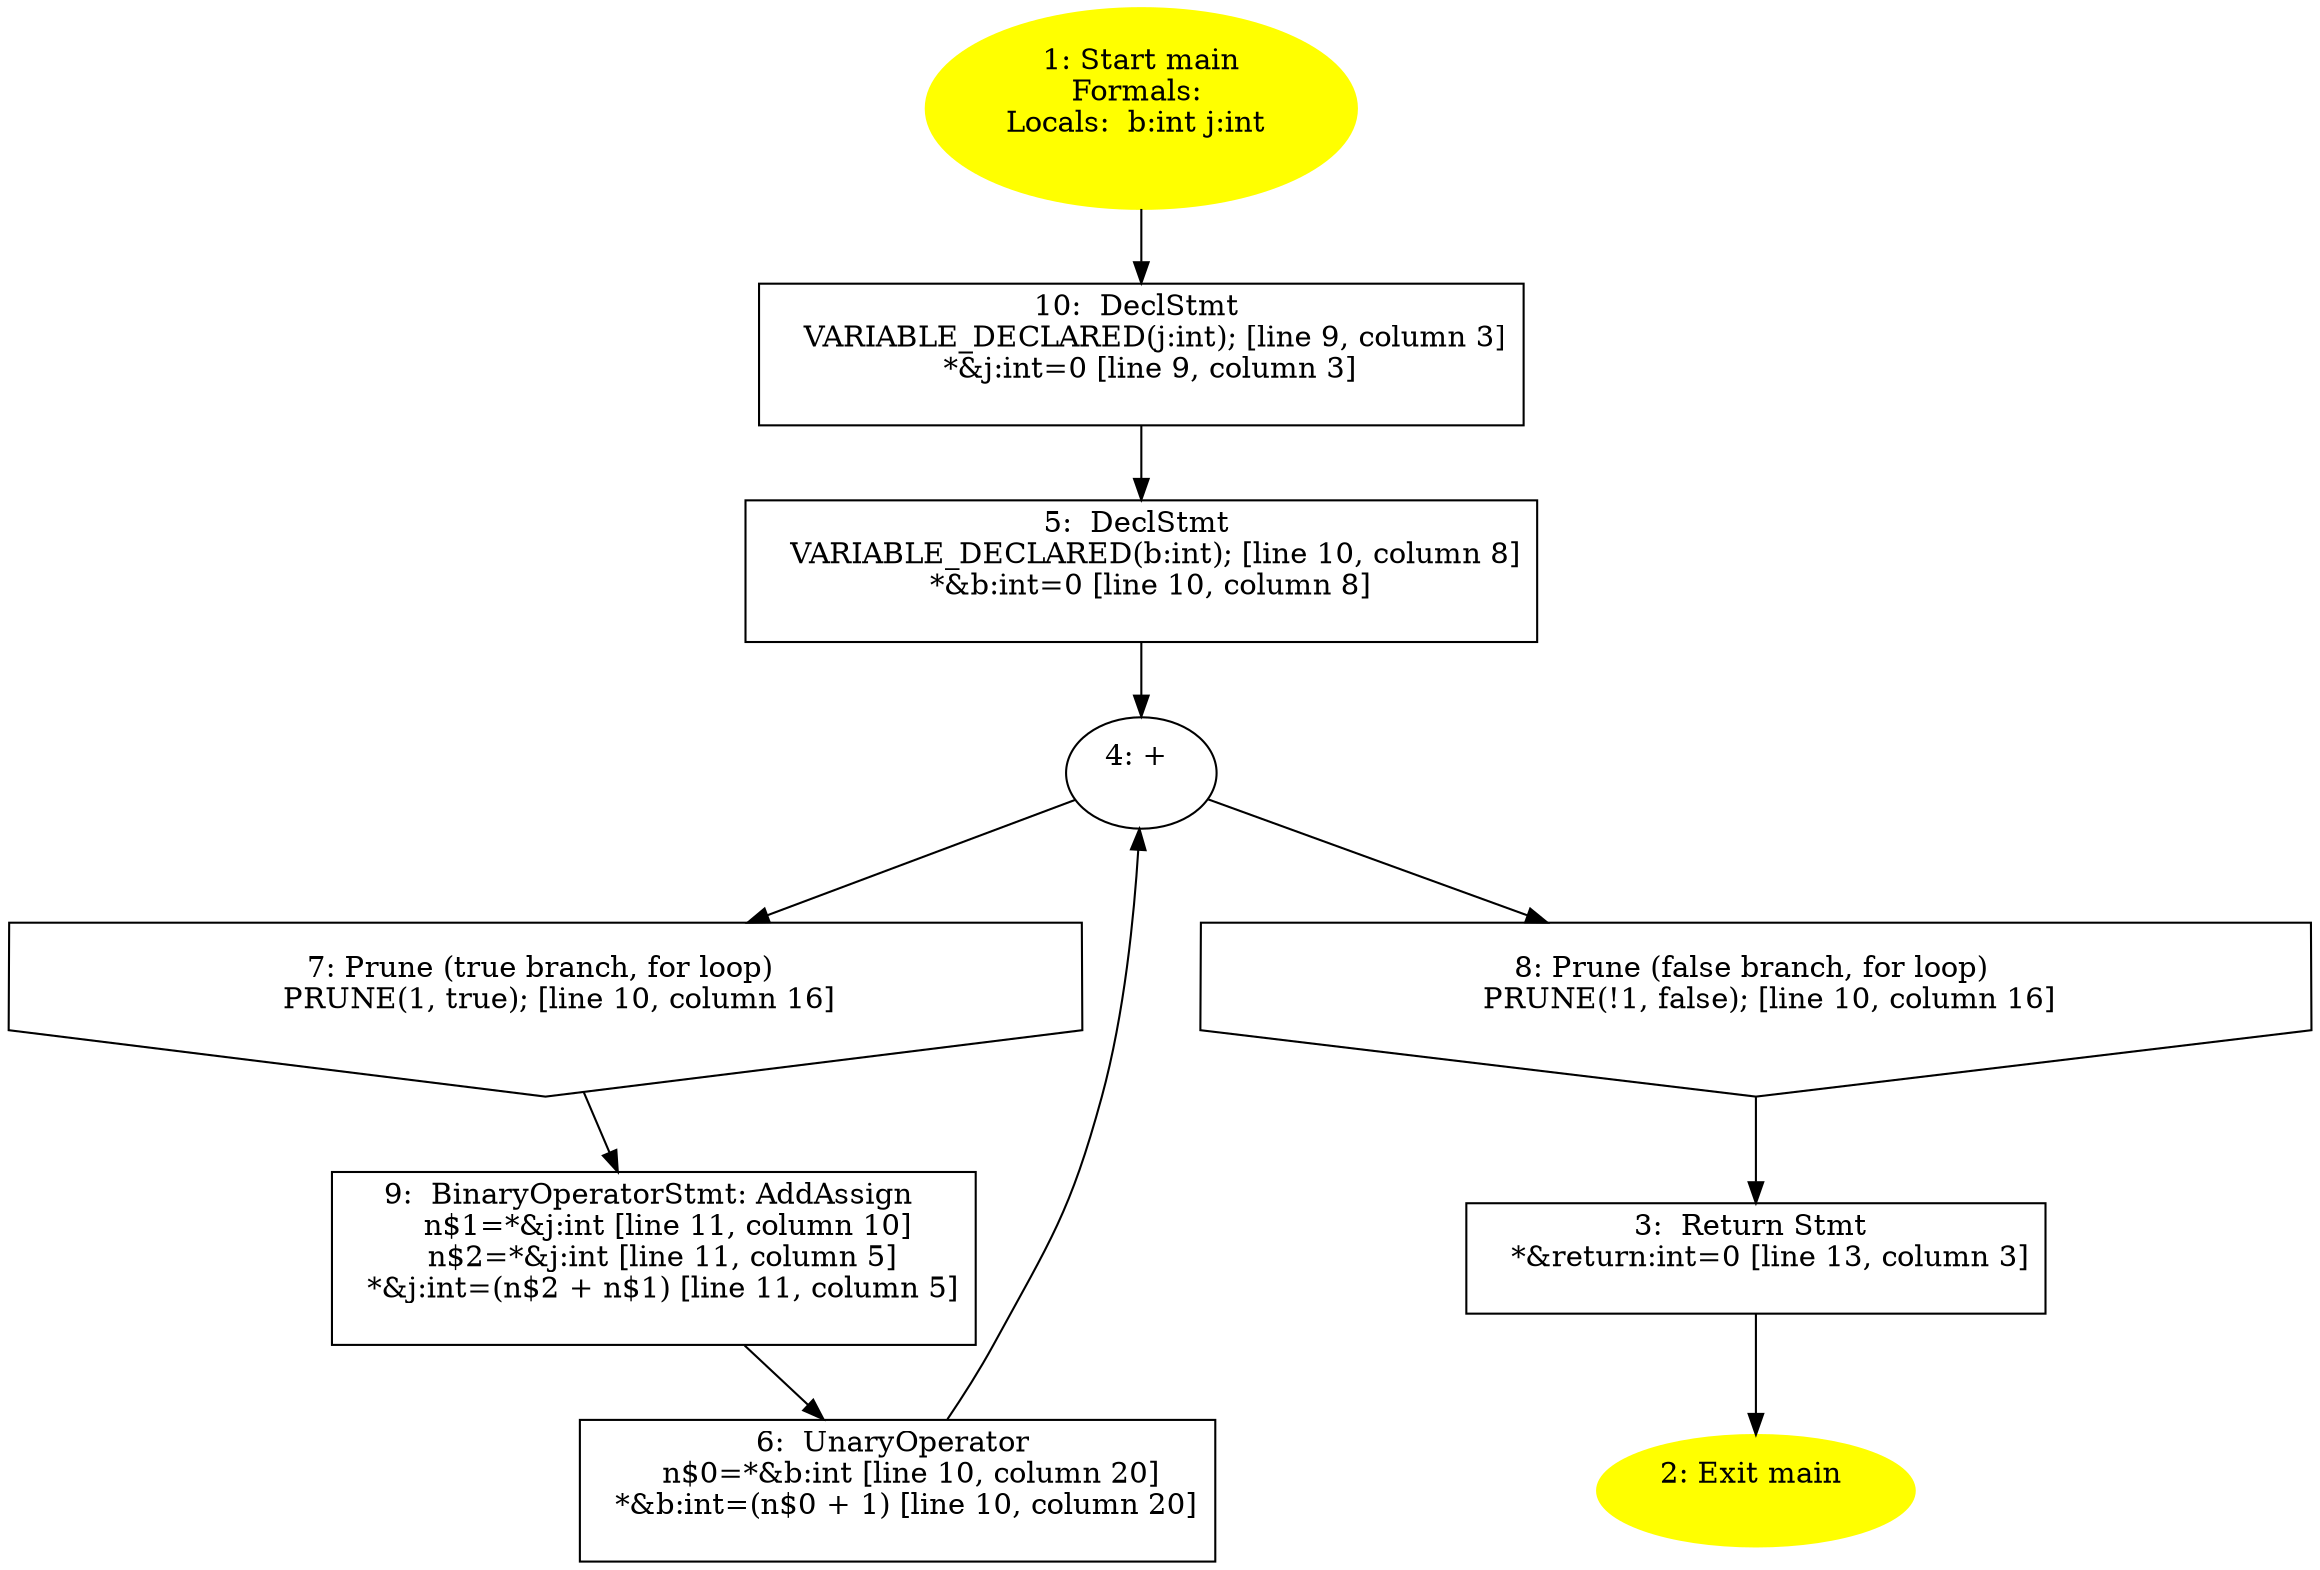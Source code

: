 /* @generated */
digraph cfg {
"main.fad58de7366495db_1" [label="1: Start main\nFormals: \nLocals:  b:int j:int \n  " color=yellow style=filled]
	

	 "main.fad58de7366495db_1" -> "main.fad58de7366495db_10" ;
"main.fad58de7366495db_2" [label="2: Exit main \n  " color=yellow style=filled]
	

"main.fad58de7366495db_3" [label="3:  Return Stmt \n   *&return:int=0 [line 13, column 3]\n " shape="box"]
	

	 "main.fad58de7366495db_3" -> "main.fad58de7366495db_2" ;
"main.fad58de7366495db_4" [label="4: + \n  " ]
	

	 "main.fad58de7366495db_4" -> "main.fad58de7366495db_7" ;
	 "main.fad58de7366495db_4" -> "main.fad58de7366495db_8" ;
"main.fad58de7366495db_5" [label="5:  DeclStmt \n   VARIABLE_DECLARED(b:int); [line 10, column 8]\n  *&b:int=0 [line 10, column 8]\n " shape="box"]
	

	 "main.fad58de7366495db_5" -> "main.fad58de7366495db_4" ;
"main.fad58de7366495db_6" [label="6:  UnaryOperator \n   n$0=*&b:int [line 10, column 20]\n  *&b:int=(n$0 + 1) [line 10, column 20]\n " shape="box"]
	

	 "main.fad58de7366495db_6" -> "main.fad58de7366495db_4" ;
"main.fad58de7366495db_7" [label="7: Prune (true branch, for loop) \n   PRUNE(1, true); [line 10, column 16]\n " shape="invhouse"]
	

	 "main.fad58de7366495db_7" -> "main.fad58de7366495db_9" ;
"main.fad58de7366495db_8" [label="8: Prune (false branch, for loop) \n   PRUNE(!1, false); [line 10, column 16]\n " shape="invhouse"]
	

	 "main.fad58de7366495db_8" -> "main.fad58de7366495db_3" ;
"main.fad58de7366495db_9" [label="9:  BinaryOperatorStmt: AddAssign \n   n$1=*&j:int [line 11, column 10]\n  n$2=*&j:int [line 11, column 5]\n  *&j:int=(n$2 + n$1) [line 11, column 5]\n " shape="box"]
	

	 "main.fad58de7366495db_9" -> "main.fad58de7366495db_6" ;
"main.fad58de7366495db_10" [label="10:  DeclStmt \n   VARIABLE_DECLARED(j:int); [line 9, column 3]\n  *&j:int=0 [line 9, column 3]\n " shape="box"]
	

	 "main.fad58de7366495db_10" -> "main.fad58de7366495db_5" ;
}

